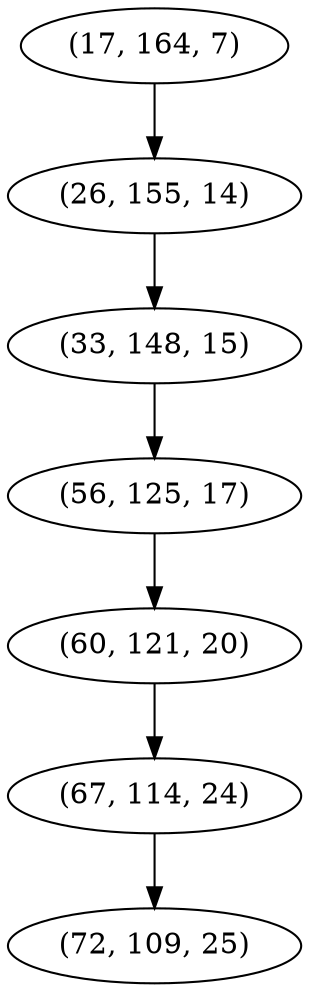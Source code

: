 digraph tree {
    "(17, 164, 7)";
    "(26, 155, 14)";
    "(33, 148, 15)";
    "(56, 125, 17)";
    "(60, 121, 20)";
    "(67, 114, 24)";
    "(72, 109, 25)";
    "(17, 164, 7)" -> "(26, 155, 14)";
    "(26, 155, 14)" -> "(33, 148, 15)";
    "(33, 148, 15)" -> "(56, 125, 17)";
    "(56, 125, 17)" -> "(60, 121, 20)";
    "(60, 121, 20)" -> "(67, 114, 24)";
    "(67, 114, 24)" -> "(72, 109, 25)";
}

